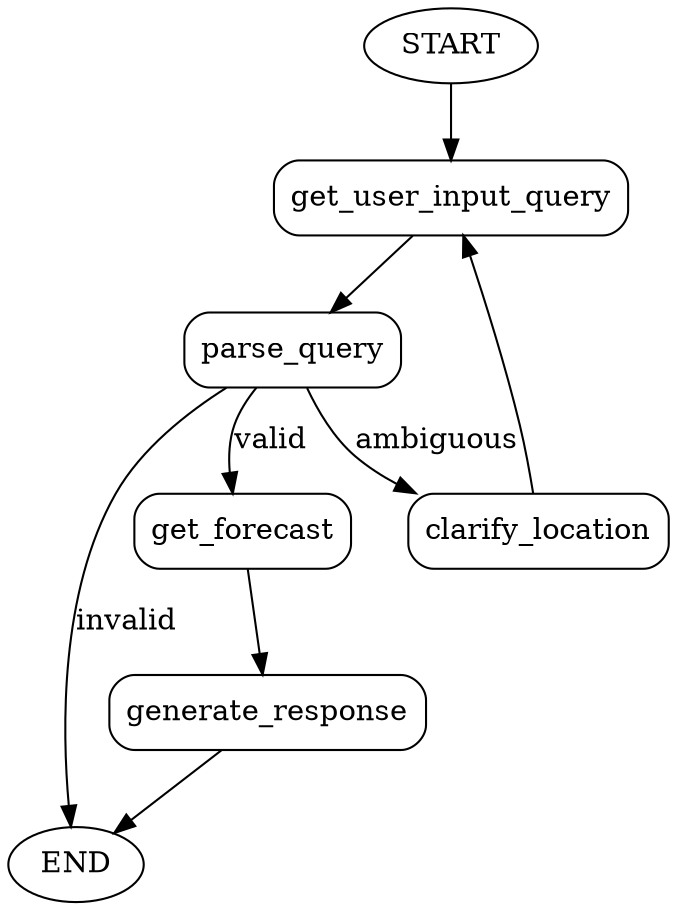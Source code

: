 digraph {
    start [label="START" style="rounded" shape="ellipse"]
    get_user_input [label="get_user_input_query" style="rounded" shape="rect"]
    parse_query [label="parse_query" style="rounded" shape="rect"]
    get_forecast [label="get_forecast" style="rounded" shape="rect"]
    clarify [label="clarify_location", style="rounded" shape="rect"]
    generate_response [label="generate_response", style="rounded" shape="rect"]
    end [label="END" style="rounded" shape="ellipse"]

    start -> get_user_input
    get_user_input -> parse_query
    parse_query -> clarify [label="ambiguous"]
    parse_query -> get_forecast [label="valid"]
    parse_query -> end [label="invalid"]
    clarify -> get_user_input
    get_forecast -> generate_response
    generate_response -> end
}

